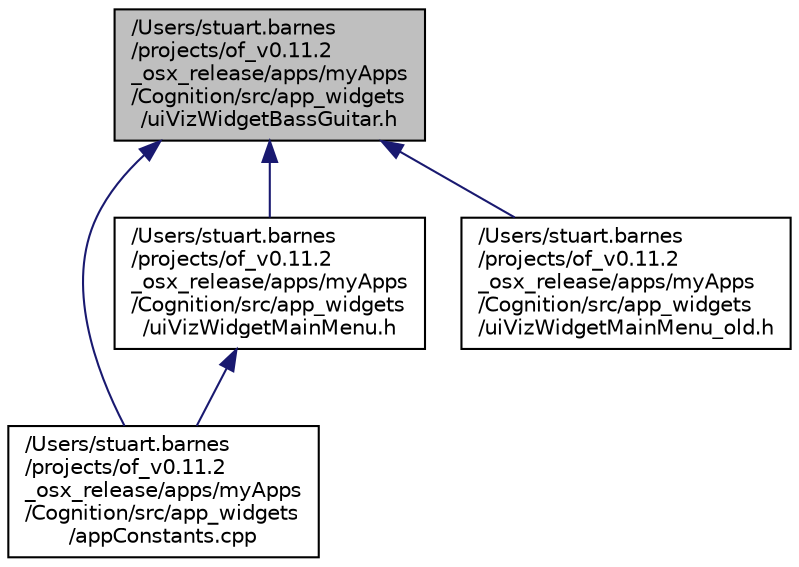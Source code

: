 digraph "/Users/stuart.barnes/projects/of_v0.11.2_osx_release/apps/myApps/Cognition/src/app_widgets/uiVizWidgetBassGuitar.h"
{
 // LATEX_PDF_SIZE
  edge [fontname="Helvetica",fontsize="10",labelfontname="Helvetica",labelfontsize="10"];
  node [fontname="Helvetica",fontsize="10",shape=record];
  Node1 [label="/Users/stuart.barnes\l/projects/of_v0.11.2\l_osx_release/apps/myApps\l/Cognition/src/app_widgets\l/uiVizWidgetBassGuitar.h",height=0.2,width=0.4,color="black", fillcolor="grey75", style="filled", fontcolor="black",tooltip=" "];
  Node1 -> Node2 [dir="back",color="midnightblue",fontsize="10",style="solid",fontname="Helvetica"];
  Node2 [label="/Users/stuart.barnes\l/projects/of_v0.11.2\l_osx_release/apps/myApps\l/Cognition/src/app_widgets\l/appConstants.cpp",height=0.2,width=0.4,color="black", fillcolor="white", style="filled",URL="$appConstants_8cpp.html",tooltip=" "];
  Node1 -> Node3 [dir="back",color="midnightblue",fontsize="10",style="solid",fontname="Helvetica"];
  Node3 [label="/Users/stuart.barnes\l/projects/of_v0.11.2\l_osx_release/apps/myApps\l/Cognition/src/app_widgets\l/uiVizWidgetMainMenu.h",height=0.2,width=0.4,color="black", fillcolor="white", style="filled",URL="$uiVizWidgetMainMenu_8h.html",tooltip=" "];
  Node3 -> Node2 [dir="back",color="midnightblue",fontsize="10",style="solid",fontname="Helvetica"];
  Node1 -> Node4 [dir="back",color="midnightblue",fontsize="10",style="solid",fontname="Helvetica"];
  Node4 [label="/Users/stuart.barnes\l/projects/of_v0.11.2\l_osx_release/apps/myApps\l/Cognition/src/app_widgets\l/uiVizWidgetMainMenu_old.h",height=0.2,width=0.4,color="black", fillcolor="white", style="filled",URL="$uiVizWidgetMainMenu__old_8h.html",tooltip=" "];
}
